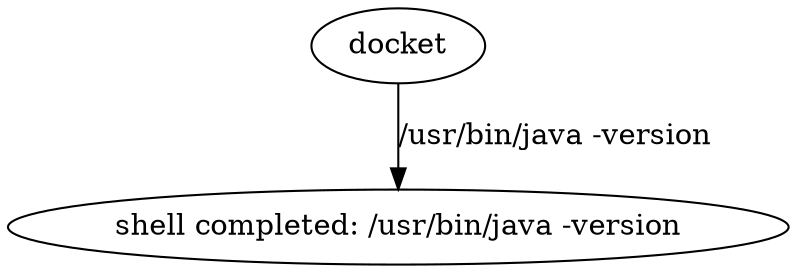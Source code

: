 digraph G {
  1 [label = "docket"];
  2 [label = "shell completed: /usr/bin/java -version"];
  1 -> 2 [label = "/usr/bin/java -version"];
}
